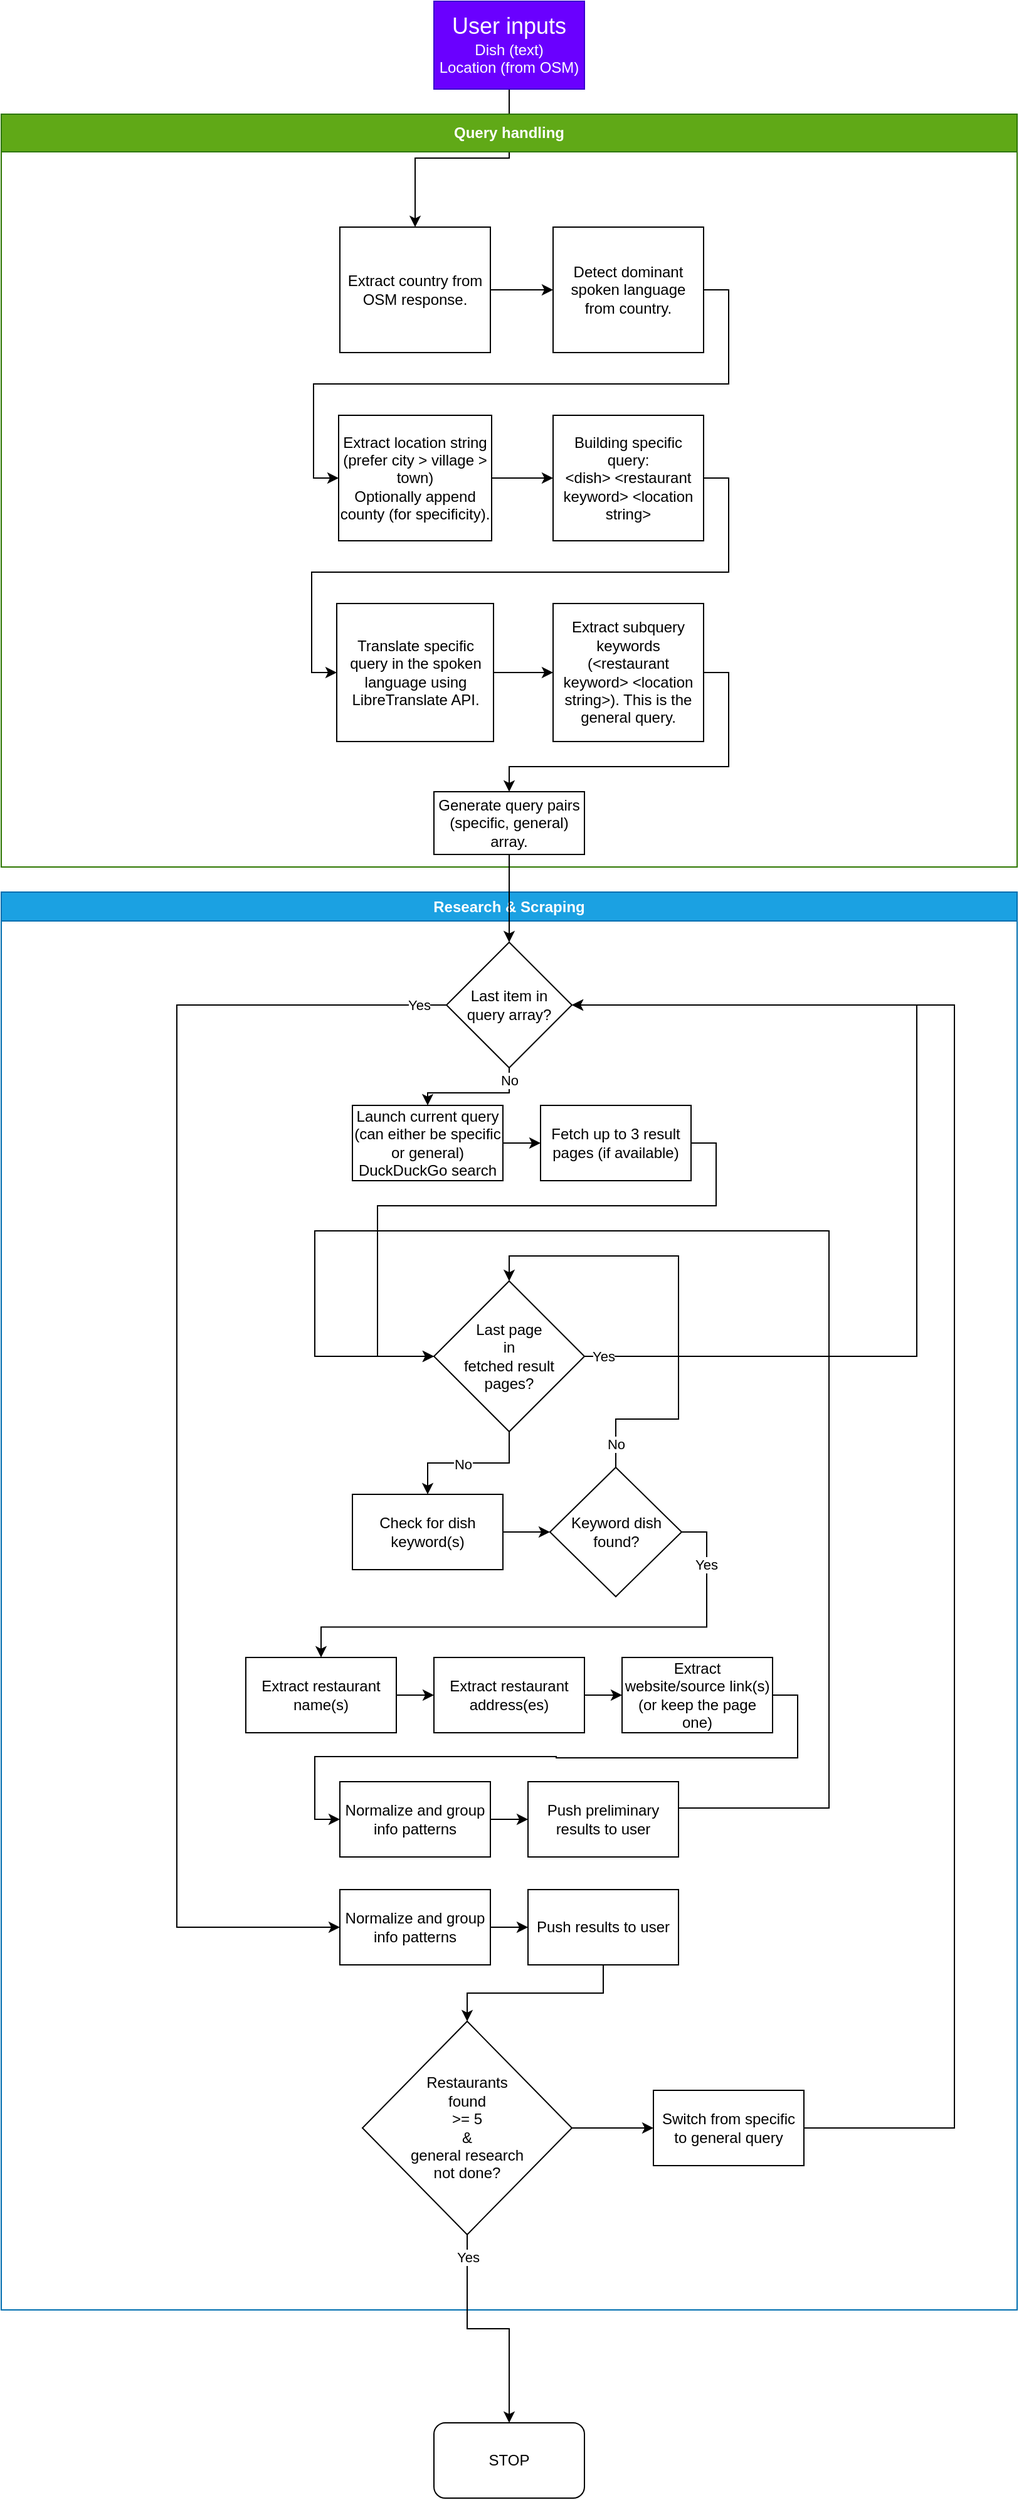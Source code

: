 <mxfile version="26.2.14">
  <diagram name="Page-1" id="eyC5i5Shbkxbg3gy7lH-">
    <mxGraphModel dx="1501" dy="828" grid="1" gridSize="10" guides="1" tooltips="1" connect="1" arrows="1" fold="1" page="1" pageScale="1" pageWidth="850" pageHeight="1100" math="0" shadow="0">
      <root>
        <mxCell id="0" />
        <mxCell id="1" parent="0" />
        <mxCell id="0tu6kE-GxGx3GwZx2EYo-11" style="edgeStyle=orthogonalEdgeStyle;rounded=0;orthogonalLoop=1;jettySize=auto;html=1;exitX=0.5;exitY=1;exitDx=0;exitDy=0;entryX=0.5;entryY=0;entryDx=0;entryDy=0;" parent="1" source="0tu6kE-GxGx3GwZx2EYo-1" target="0tu6kE-GxGx3GwZx2EYo-9" edge="1">
          <mxGeometry relative="1" as="geometry" />
        </mxCell>
        <mxCell id="0tu6kE-GxGx3GwZx2EYo-1" value="&lt;div&gt;&lt;font style=&quot;font-size: 18px;&quot;&gt;User inputs&lt;/font&gt;&lt;/div&gt;&lt;div&gt;Dish (text)&lt;/div&gt;&lt;div&gt;Location (from OSM)&lt;/div&gt;" style="rounded=0;whiteSpace=wrap;html=1;fillColor=#6a00ff;fontColor=#ffffff;strokeColor=#3700CC;" parent="1" vertex="1">
          <mxGeometry x="365" y="10" width="120" height="70" as="geometry" />
        </mxCell>
        <mxCell id="0tu6kE-GxGx3GwZx2EYo-7" value="&lt;div&gt;Query handling&lt;/div&gt;" style="swimlane;whiteSpace=wrap;html=1;startSize=30;rotation=0;fillColor=#60a917;fontColor=#ffffff;strokeColor=#2D7600;" parent="1" vertex="1">
          <mxGeometry x="20" y="100" width="810" height="600" as="geometry">
            <mxRectangle x="375" y="110" width="100" height="30" as="alternateBounds" />
          </mxGeometry>
        </mxCell>
        <mxCell id="0tu6kE-GxGx3GwZx2EYo-13" style="edgeStyle=orthogonalEdgeStyle;rounded=0;orthogonalLoop=1;jettySize=auto;html=1;exitX=1;exitY=0.5;exitDx=0;exitDy=0;entryX=0;entryY=0.5;entryDx=0;entryDy=0;" parent="0tu6kE-GxGx3GwZx2EYo-7" source="0tu6kE-GxGx3GwZx2EYo-9" target="0tu6kE-GxGx3GwZx2EYo-12" edge="1">
          <mxGeometry relative="1" as="geometry" />
        </mxCell>
        <mxCell id="0tu6kE-GxGx3GwZx2EYo-9" value="Extract country from OSM response." style="rounded=0;whiteSpace=wrap;html=1;rotation=0;" parent="0tu6kE-GxGx3GwZx2EYo-7" vertex="1">
          <mxGeometry x="270" y="90" width="120" height="100" as="geometry" />
        </mxCell>
        <mxCell id="0tu6kE-GxGx3GwZx2EYo-17" style="edgeStyle=orthogonalEdgeStyle;rounded=0;orthogonalLoop=1;jettySize=auto;html=1;exitX=1;exitY=0.5;exitDx=0;exitDy=0;entryX=0;entryY=0.5;entryDx=0;entryDy=0;" parent="0tu6kE-GxGx3GwZx2EYo-7" source="0tu6kE-GxGx3GwZx2EYo-12" target="0tu6kE-GxGx3GwZx2EYo-16" edge="1">
          <mxGeometry relative="1" as="geometry" />
        </mxCell>
        <mxCell id="0tu6kE-GxGx3GwZx2EYo-12" value="&lt;div&gt;Detect dominant spoken language from country.&lt;/div&gt;" style="rounded=0;whiteSpace=wrap;html=1;" parent="0tu6kE-GxGx3GwZx2EYo-7" vertex="1">
          <mxGeometry x="440" y="90" width="120" height="100" as="geometry" />
        </mxCell>
        <mxCell id="43G2xlh0WYrgFUoU3QJt-2" style="edgeStyle=orthogonalEdgeStyle;rounded=0;orthogonalLoop=1;jettySize=auto;html=1;exitX=1;exitY=0.5;exitDx=0;exitDy=0;entryX=0;entryY=0.5;entryDx=0;entryDy=0;" parent="0tu6kE-GxGx3GwZx2EYo-7" source="0tu6kE-GxGx3GwZx2EYo-14" target="43G2xlh0WYrgFUoU3QJt-1" edge="1">
          <mxGeometry relative="1" as="geometry" />
        </mxCell>
        <mxCell id="0tu6kE-GxGx3GwZx2EYo-14" value="&lt;div&gt;Building specific query:&lt;/div&gt;&lt;div&gt;&amp;lt;dish&amp;gt; &amp;lt;restaurant keyword&amp;gt; &amp;lt;location string&amp;gt;&lt;/div&gt;" style="rounded=0;whiteSpace=wrap;html=1;" parent="0tu6kE-GxGx3GwZx2EYo-7" vertex="1">
          <mxGeometry x="440" y="240" width="120" height="100" as="geometry" />
        </mxCell>
        <mxCell id="0tu6kE-GxGx3GwZx2EYo-18" style="edgeStyle=orthogonalEdgeStyle;rounded=0;orthogonalLoop=1;jettySize=auto;html=1;exitX=1;exitY=0.5;exitDx=0;exitDy=0;entryX=0;entryY=0.5;entryDx=0;entryDy=0;" parent="0tu6kE-GxGx3GwZx2EYo-7" source="0tu6kE-GxGx3GwZx2EYo-16" target="0tu6kE-GxGx3GwZx2EYo-14" edge="1">
          <mxGeometry relative="1" as="geometry" />
        </mxCell>
        <mxCell id="0tu6kE-GxGx3GwZx2EYo-16" value="&lt;div&gt;Extract location string (prefer city &amp;gt; village &amp;gt; town)&lt;/div&gt;&lt;div&gt;Optionally append county (for specificity).&lt;/div&gt;" style="rounded=0;whiteSpace=wrap;html=1;align=center;" parent="0tu6kE-GxGx3GwZx2EYo-7" vertex="1">
          <mxGeometry x="269" y="240" width="122" height="100" as="geometry" />
        </mxCell>
        <mxCell id="43G2xlh0WYrgFUoU3QJt-4" style="edgeStyle=orthogonalEdgeStyle;rounded=0;orthogonalLoop=1;jettySize=auto;html=1;exitX=1;exitY=0.5;exitDx=0;exitDy=0;entryX=0;entryY=0.5;entryDx=0;entryDy=0;" parent="0tu6kE-GxGx3GwZx2EYo-7" source="43G2xlh0WYrgFUoU3QJt-1" target="43G2xlh0WYrgFUoU3QJt-3" edge="1">
          <mxGeometry relative="1" as="geometry" />
        </mxCell>
        <mxCell id="43G2xlh0WYrgFUoU3QJt-1" value="&lt;div&gt;Translate specific query in the spoken language using LibreTranslate API.&lt;/div&gt;" style="rounded=0;whiteSpace=wrap;html=1;" parent="0tu6kE-GxGx3GwZx2EYo-7" vertex="1">
          <mxGeometry x="267.5" y="390" width="125" height="110" as="geometry" />
        </mxCell>
        <mxCell id="1FNxZ3zJCabGChBmBhb7-5" style="edgeStyle=orthogonalEdgeStyle;rounded=0;orthogonalLoop=1;jettySize=auto;html=1;exitX=1;exitY=0.5;exitDx=0;exitDy=0;entryX=0.5;entryY=0;entryDx=0;entryDy=0;" parent="0tu6kE-GxGx3GwZx2EYo-7" source="43G2xlh0WYrgFUoU3QJt-3" target="1FNxZ3zJCabGChBmBhb7-4" edge="1">
          <mxGeometry relative="1" as="geometry" />
        </mxCell>
        <mxCell id="43G2xlh0WYrgFUoU3QJt-3" value="&lt;div&gt;Extract subquery keywords&lt;br&gt;(&amp;lt;restaurant keyword&amp;gt; &amp;lt;location string&amp;gt;). This is the general query.&lt;/div&gt;" style="rounded=0;whiteSpace=wrap;html=1;" parent="0tu6kE-GxGx3GwZx2EYo-7" vertex="1">
          <mxGeometry x="440" y="390" width="120" height="110" as="geometry" />
        </mxCell>
        <mxCell id="1FNxZ3zJCabGChBmBhb7-4" value="Generate query pairs (specific, general) array." style="rounded=0;whiteSpace=wrap;html=1;" parent="0tu6kE-GxGx3GwZx2EYo-7" vertex="1">
          <mxGeometry x="345" y="540" width="120" height="50" as="geometry" />
        </mxCell>
        <mxCell id="1FNxZ3zJCabGChBmBhb7-7" value="Research &amp;amp; Scraping" style="swimlane;whiteSpace=wrap;html=1;fillColor=#1ba1e2;fontColor=#ffffff;strokeColor=#006EAF;" parent="1" vertex="1">
          <mxGeometry x="20" y="720" width="810" height="1130" as="geometry" />
        </mxCell>
        <mxCell id="1FNxZ3zJCabGChBmBhb7-10" style="edgeStyle=orthogonalEdgeStyle;rounded=0;orthogonalLoop=1;jettySize=auto;html=1;exitX=0.5;exitY=1;exitDx=0;exitDy=0;entryX=0.5;entryY=0;entryDx=0;entryDy=0;" parent="1FNxZ3zJCabGChBmBhb7-7" source="1FNxZ3zJCabGChBmBhb7-8" target="1FNxZ3zJCabGChBmBhb7-9" edge="1">
          <mxGeometry relative="1" as="geometry" />
        </mxCell>
        <mxCell id="1FNxZ3zJCabGChBmBhb7-12" value="No" style="edgeLabel;html=1;align=center;verticalAlign=middle;resizable=0;points=[];" parent="1FNxZ3zJCabGChBmBhb7-10" vertex="1" connectable="0">
          <mxGeometry x="-0.1" relative="1" as="geometry">
            <mxPoint x="23" y="-10" as="offset" />
          </mxGeometry>
        </mxCell>
        <mxCell id="iM7ECNKi6wvTdP0sHngZ-31" style="edgeStyle=orthogonalEdgeStyle;rounded=0;orthogonalLoop=1;jettySize=auto;html=1;exitX=0;exitY=0.5;exitDx=0;exitDy=0;entryX=0;entryY=0.5;entryDx=0;entryDy=0;" edge="1" parent="1FNxZ3zJCabGChBmBhb7-7" source="1FNxZ3zJCabGChBmBhb7-8" target="iM7ECNKi6wvTdP0sHngZ-29">
          <mxGeometry relative="1" as="geometry">
            <mxPoint x="210" y="800" as="targetPoint" />
            <Array as="points">
              <mxPoint x="140" y="90" />
              <mxPoint x="140" y="825" />
            </Array>
          </mxGeometry>
        </mxCell>
        <mxCell id="iM7ECNKi6wvTdP0sHngZ-32" value="Yes" style="edgeLabel;html=1;align=center;verticalAlign=middle;resizable=0;points=[];" vertex="1" connectable="0" parent="iM7ECNKi6wvTdP0sHngZ-31">
          <mxGeometry x="-0.757" relative="1" as="geometry">
            <mxPoint x="109" as="offset" />
          </mxGeometry>
        </mxCell>
        <mxCell id="1FNxZ3zJCabGChBmBhb7-8" value="&lt;div&gt;Last item in&lt;/div&gt;&lt;div&gt;query array?&lt;/div&gt;" style="rhombus;whiteSpace=wrap;html=1;" parent="1FNxZ3zJCabGChBmBhb7-7" vertex="1">
          <mxGeometry x="355" y="40" width="100" height="100" as="geometry" />
        </mxCell>
        <mxCell id="iM7ECNKi6wvTdP0sHngZ-3" style="edgeStyle=orthogonalEdgeStyle;rounded=0;orthogonalLoop=1;jettySize=auto;html=1;exitX=1;exitY=0.5;exitDx=0;exitDy=0;entryX=0;entryY=0.5;entryDx=0;entryDy=0;" edge="1" parent="1FNxZ3zJCabGChBmBhb7-7" source="1FNxZ3zJCabGChBmBhb7-9" target="iM7ECNKi6wvTdP0sHngZ-2">
          <mxGeometry relative="1" as="geometry" />
        </mxCell>
        <mxCell id="1FNxZ3zJCabGChBmBhb7-9" value="Launch current query (can either be specific or general) DuckDuckGo search" style="rounded=0;whiteSpace=wrap;html=1;" parent="1FNxZ3zJCabGChBmBhb7-7" vertex="1">
          <mxGeometry x="280" y="170" width="120" height="60" as="geometry" />
        </mxCell>
        <mxCell id="iM7ECNKi6wvTdP0sHngZ-5" style="edgeStyle=orthogonalEdgeStyle;rounded=0;orthogonalLoop=1;jettySize=auto;html=1;exitX=1;exitY=0.5;exitDx=0;exitDy=0;entryX=0;entryY=0.5;entryDx=0;entryDy=0;" edge="1" parent="1FNxZ3zJCabGChBmBhb7-7" source="iM7ECNKi6wvTdP0sHngZ-2" target="iM7ECNKi6wvTdP0sHngZ-4">
          <mxGeometry relative="1" as="geometry">
            <Array as="points">
              <mxPoint x="570" y="200" />
              <mxPoint x="570" y="250" />
              <mxPoint x="300" y="250" />
              <mxPoint x="300" y="370" />
            </Array>
          </mxGeometry>
        </mxCell>
        <mxCell id="iM7ECNKi6wvTdP0sHngZ-2" value="Fetch up to 3 result pages (if available)" style="rounded=0;whiteSpace=wrap;html=1;" vertex="1" parent="1FNxZ3zJCabGChBmBhb7-7">
          <mxGeometry x="430" y="170" width="120" height="60" as="geometry" />
        </mxCell>
        <mxCell id="iM7ECNKi6wvTdP0sHngZ-7" style="edgeStyle=orthogonalEdgeStyle;rounded=0;orthogonalLoop=1;jettySize=auto;html=1;exitX=0.5;exitY=1;exitDx=0;exitDy=0;entryX=0.5;entryY=0;entryDx=0;entryDy=0;" edge="1" parent="1FNxZ3zJCabGChBmBhb7-7" source="iM7ECNKi6wvTdP0sHngZ-4" target="iM7ECNKi6wvTdP0sHngZ-6">
          <mxGeometry relative="1" as="geometry" />
        </mxCell>
        <mxCell id="iM7ECNKi6wvTdP0sHngZ-8" value="No" style="edgeLabel;html=1;align=center;verticalAlign=middle;resizable=0;points=[];" vertex="1" connectable="0" parent="iM7ECNKi6wvTdP0sHngZ-7">
          <mxGeometry x="0.09" y="1" relative="1" as="geometry">
            <mxPoint as="offset" />
          </mxGeometry>
        </mxCell>
        <mxCell id="iM7ECNKi6wvTdP0sHngZ-40" style="edgeStyle=orthogonalEdgeStyle;rounded=0;orthogonalLoop=1;jettySize=auto;html=1;exitX=1;exitY=0.5;exitDx=0;exitDy=0;entryX=1;entryY=0.5;entryDx=0;entryDy=0;" edge="1" parent="1FNxZ3zJCabGChBmBhb7-7" source="iM7ECNKi6wvTdP0sHngZ-4" target="1FNxZ3zJCabGChBmBhb7-8">
          <mxGeometry relative="1" as="geometry">
            <Array as="points">
              <mxPoint x="730" y="370" />
              <mxPoint x="730" y="90" />
            </Array>
          </mxGeometry>
        </mxCell>
        <mxCell id="iM7ECNKi6wvTdP0sHngZ-41" value="Yes" style="edgeLabel;html=1;align=center;verticalAlign=middle;resizable=0;points=[];" vertex="1" connectable="0" parent="iM7ECNKi6wvTdP0sHngZ-40">
          <mxGeometry x="-0.802" y="1" relative="1" as="geometry">
            <mxPoint x="-66" y="1" as="offset" />
          </mxGeometry>
        </mxCell>
        <mxCell id="iM7ECNKi6wvTdP0sHngZ-4" value="&lt;div&gt;Last page&lt;/div&gt;&lt;div&gt;in&lt;/div&gt;&lt;div&gt;fetched result&lt;/div&gt;&lt;div&gt;pages?&lt;/div&gt;" style="rhombus;whiteSpace=wrap;html=1;" vertex="1" parent="1FNxZ3zJCabGChBmBhb7-7">
          <mxGeometry x="345" y="310" width="120" height="120" as="geometry" />
        </mxCell>
        <mxCell id="iM7ECNKi6wvTdP0sHngZ-10" style="edgeStyle=orthogonalEdgeStyle;rounded=0;orthogonalLoop=1;jettySize=auto;html=1;exitX=1;exitY=0.5;exitDx=0;exitDy=0;entryX=0;entryY=0.5;entryDx=0;entryDy=0;" edge="1" parent="1FNxZ3zJCabGChBmBhb7-7" source="iM7ECNKi6wvTdP0sHngZ-6" target="iM7ECNKi6wvTdP0sHngZ-9">
          <mxGeometry relative="1" as="geometry" />
        </mxCell>
        <mxCell id="iM7ECNKi6wvTdP0sHngZ-6" value="Check for dish keyword(s)" style="rounded=0;whiteSpace=wrap;html=1;" vertex="1" parent="1FNxZ3zJCabGChBmBhb7-7">
          <mxGeometry x="280" y="480" width="120" height="60" as="geometry" />
        </mxCell>
        <mxCell id="iM7ECNKi6wvTdP0sHngZ-18" style="edgeStyle=orthogonalEdgeStyle;rounded=0;orthogonalLoop=1;jettySize=auto;html=1;exitX=0.5;exitY=0;exitDx=0;exitDy=0;entryX=0.5;entryY=0;entryDx=0;entryDy=0;" edge="1" parent="1FNxZ3zJCabGChBmBhb7-7" source="iM7ECNKi6wvTdP0sHngZ-9" target="iM7ECNKi6wvTdP0sHngZ-4">
          <mxGeometry relative="1" as="geometry">
            <Array as="points">
              <mxPoint x="490" y="420" />
              <mxPoint x="540" y="420" />
              <mxPoint x="540" y="290" />
              <mxPoint x="405" y="290" />
            </Array>
          </mxGeometry>
        </mxCell>
        <mxCell id="iM7ECNKi6wvTdP0sHngZ-19" value="No" style="edgeLabel;html=1;align=center;verticalAlign=middle;resizable=0;points=[];" vertex="1" connectable="0" parent="iM7ECNKi6wvTdP0sHngZ-18">
          <mxGeometry x="0.116" y="-1" relative="1" as="geometry">
            <mxPoint x="-51" y="140" as="offset" />
          </mxGeometry>
        </mxCell>
        <mxCell id="iM7ECNKi6wvTdP0sHngZ-9" value="&lt;div&gt;Keyword dish&lt;/div&gt;&lt;div&gt;found?&lt;/div&gt;" style="rhombus;whiteSpace=wrap;html=1;" vertex="1" parent="1FNxZ3zJCabGChBmBhb7-7">
          <mxGeometry x="437.5" y="458.5" width="105" height="103" as="geometry" />
        </mxCell>
        <mxCell id="iM7ECNKi6wvTdP0sHngZ-15" style="edgeStyle=orthogonalEdgeStyle;rounded=0;orthogonalLoop=1;jettySize=auto;html=1;exitX=1;exitY=0.5;exitDx=0;exitDy=0;entryX=0;entryY=0.5;entryDx=0;entryDy=0;" edge="1" parent="1FNxZ3zJCabGChBmBhb7-7" source="iM7ECNKi6wvTdP0sHngZ-11" target="iM7ECNKi6wvTdP0sHngZ-12">
          <mxGeometry relative="1" as="geometry" />
        </mxCell>
        <mxCell id="iM7ECNKi6wvTdP0sHngZ-11" value="&lt;div&gt;Extract restaurant&lt;/div&gt;&lt;div&gt;name(s)&lt;/div&gt;" style="rounded=0;whiteSpace=wrap;html=1;" vertex="1" parent="1FNxZ3zJCabGChBmBhb7-7">
          <mxGeometry x="195" y="610" width="120" height="60" as="geometry" />
        </mxCell>
        <mxCell id="iM7ECNKi6wvTdP0sHngZ-16" style="edgeStyle=orthogonalEdgeStyle;rounded=0;orthogonalLoop=1;jettySize=auto;html=1;exitX=1;exitY=0.5;exitDx=0;exitDy=0;entryX=0;entryY=0.5;entryDx=0;entryDy=0;" edge="1" parent="1FNxZ3zJCabGChBmBhb7-7" source="iM7ECNKi6wvTdP0sHngZ-12" target="iM7ECNKi6wvTdP0sHngZ-13">
          <mxGeometry relative="1" as="geometry" />
        </mxCell>
        <mxCell id="iM7ECNKi6wvTdP0sHngZ-12" value="&lt;div&gt;Extract restaurant&lt;/div&gt;&lt;div&gt;address(es)&lt;/div&gt;" style="rounded=0;whiteSpace=wrap;html=1;" vertex="1" parent="1FNxZ3zJCabGChBmBhb7-7">
          <mxGeometry x="345" y="610" width="120" height="60" as="geometry" />
        </mxCell>
        <mxCell id="iM7ECNKi6wvTdP0sHngZ-38" style="edgeStyle=orthogonalEdgeStyle;rounded=0;orthogonalLoop=1;jettySize=auto;html=1;exitX=1;exitY=0.5;exitDx=0;exitDy=0;entryX=0;entryY=0.5;entryDx=0;entryDy=0;" edge="1" parent="1FNxZ3zJCabGChBmBhb7-7" source="iM7ECNKi6wvTdP0sHngZ-13" target="iM7ECNKi6wvTdP0sHngZ-23">
          <mxGeometry relative="1" as="geometry" />
        </mxCell>
        <mxCell id="iM7ECNKi6wvTdP0sHngZ-13" value="Extract website/source link(s) (or keep the page one)" style="rounded=0;whiteSpace=wrap;html=1;" vertex="1" parent="1FNxZ3zJCabGChBmBhb7-7">
          <mxGeometry x="495" y="610" width="120" height="60" as="geometry" />
        </mxCell>
        <mxCell id="iM7ECNKi6wvTdP0sHngZ-14" style="edgeStyle=orthogonalEdgeStyle;rounded=0;orthogonalLoop=1;jettySize=auto;html=1;exitX=1;exitY=0.5;exitDx=0;exitDy=0;entryX=0.5;entryY=0;entryDx=0;entryDy=0;" edge="1" parent="1FNxZ3zJCabGChBmBhb7-7" source="iM7ECNKi6wvTdP0sHngZ-9" target="iM7ECNKi6wvTdP0sHngZ-11">
          <mxGeometry relative="1" as="geometry" />
        </mxCell>
        <mxCell id="iM7ECNKi6wvTdP0sHngZ-17" value="Yes" style="edgeLabel;html=1;align=center;verticalAlign=middle;resizable=0;points=[];" vertex="1" connectable="0" parent="iM7ECNKi6wvTdP0sHngZ-14">
          <mxGeometry x="-0.787" y="-1" relative="1" as="geometry">
            <mxPoint as="offset" />
          </mxGeometry>
        </mxCell>
        <mxCell id="iM7ECNKi6wvTdP0sHngZ-27" style="edgeStyle=orthogonalEdgeStyle;rounded=0;orthogonalLoop=1;jettySize=auto;html=1;exitX=1;exitY=0.5;exitDx=0;exitDy=0;entryX=0;entryY=0.5;entryDx=0;entryDy=0;" edge="1" parent="1FNxZ3zJCabGChBmBhb7-7" source="iM7ECNKi6wvTdP0sHngZ-23" target="iM7ECNKi6wvTdP0sHngZ-26">
          <mxGeometry relative="1" as="geometry" />
        </mxCell>
        <mxCell id="iM7ECNKi6wvTdP0sHngZ-23" value="Normalize and group info patterns" style="rounded=0;whiteSpace=wrap;html=1;" vertex="1" parent="1FNxZ3zJCabGChBmBhb7-7">
          <mxGeometry x="270" y="709" width="120" height="60" as="geometry" />
        </mxCell>
        <mxCell id="iM7ECNKi6wvTdP0sHngZ-39" style="edgeStyle=orthogonalEdgeStyle;rounded=0;orthogonalLoop=1;jettySize=auto;html=1;exitX=1;exitY=0.5;exitDx=0;exitDy=0;entryX=0;entryY=0.5;entryDx=0;entryDy=0;" edge="1" parent="1FNxZ3zJCabGChBmBhb7-7" source="iM7ECNKi6wvTdP0sHngZ-26" target="iM7ECNKi6wvTdP0sHngZ-4">
          <mxGeometry relative="1" as="geometry">
            <Array as="points">
              <mxPoint x="660" y="730" />
              <mxPoint x="660" y="270" />
              <mxPoint x="250" y="270" />
              <mxPoint x="250" y="370" />
            </Array>
          </mxGeometry>
        </mxCell>
        <mxCell id="iM7ECNKi6wvTdP0sHngZ-26" value="Push preliminary results to user" style="rounded=0;whiteSpace=wrap;html=1;" vertex="1" parent="1FNxZ3zJCabGChBmBhb7-7">
          <mxGeometry x="420" y="709" width="120" height="60" as="geometry" />
        </mxCell>
        <mxCell id="iM7ECNKi6wvTdP0sHngZ-33" style="edgeStyle=orthogonalEdgeStyle;rounded=0;orthogonalLoop=1;jettySize=auto;html=1;exitX=1;exitY=0.5;exitDx=0;exitDy=0;entryX=0;entryY=0.5;entryDx=0;entryDy=0;" edge="1" parent="1FNxZ3zJCabGChBmBhb7-7" source="iM7ECNKi6wvTdP0sHngZ-29" target="iM7ECNKi6wvTdP0sHngZ-30">
          <mxGeometry relative="1" as="geometry" />
        </mxCell>
        <mxCell id="iM7ECNKi6wvTdP0sHngZ-29" value="Normalize and group info patterns" style="rounded=0;whiteSpace=wrap;html=1;" vertex="1" parent="1FNxZ3zJCabGChBmBhb7-7">
          <mxGeometry x="270" y="795" width="120" height="60" as="geometry" />
        </mxCell>
        <mxCell id="iM7ECNKi6wvTdP0sHngZ-30" value="Push results to user" style="rounded=0;whiteSpace=wrap;html=1;" vertex="1" parent="1FNxZ3zJCabGChBmBhb7-7">
          <mxGeometry x="420" y="795" width="120" height="60" as="geometry" />
        </mxCell>
        <mxCell id="iM7ECNKi6wvTdP0sHngZ-50" style="edgeStyle=orthogonalEdgeStyle;rounded=0;orthogonalLoop=1;jettySize=auto;html=1;exitX=1;exitY=0.5;exitDx=0;exitDy=0;entryX=0;entryY=0.5;entryDx=0;entryDy=0;" edge="1" parent="1FNxZ3zJCabGChBmBhb7-7" source="iM7ECNKi6wvTdP0sHngZ-42" target="iM7ECNKi6wvTdP0sHngZ-49">
          <mxGeometry relative="1" as="geometry" />
        </mxCell>
        <mxCell id="iM7ECNKi6wvTdP0sHngZ-42" value="&lt;div&gt;Restaurants&lt;/div&gt;&lt;div&gt;found&lt;/div&gt;&lt;div&gt;&amp;gt;= 5&lt;/div&gt;&lt;div&gt;&amp;amp;&lt;/div&gt;&lt;div&gt;general research&lt;/div&gt;&lt;div&gt;not done?&lt;/div&gt;" style="rhombus;whiteSpace=wrap;html=1;" vertex="1" parent="1FNxZ3zJCabGChBmBhb7-7">
          <mxGeometry x="288" y="900" width="167" height="170" as="geometry" />
        </mxCell>
        <mxCell id="iM7ECNKi6wvTdP0sHngZ-43" value="" style="edgeStyle=orthogonalEdgeStyle;rounded=0;orthogonalLoop=1;jettySize=auto;html=1;exitX=0.5;exitY=1;exitDx=0;exitDy=0;entryX=0.5;entryY=0;entryDx=0;entryDy=0;" edge="1" parent="1FNxZ3zJCabGChBmBhb7-7" source="iM7ECNKi6wvTdP0sHngZ-30" target="iM7ECNKi6wvTdP0sHngZ-42">
          <mxGeometry relative="1" as="geometry">
            <mxPoint x="480" y="855" as="sourcePoint" />
            <mxPoint x="405" y="1220" as="targetPoint" />
          </mxGeometry>
        </mxCell>
        <mxCell id="iM7ECNKi6wvTdP0sHngZ-51" style="edgeStyle=orthogonalEdgeStyle;rounded=0;orthogonalLoop=1;jettySize=auto;html=1;exitX=1;exitY=0.5;exitDx=0;exitDy=0;entryX=1;entryY=0.5;entryDx=0;entryDy=0;" edge="1" parent="1FNxZ3zJCabGChBmBhb7-7" source="iM7ECNKi6wvTdP0sHngZ-49" target="1FNxZ3zJCabGChBmBhb7-8">
          <mxGeometry relative="1" as="geometry">
            <Array as="points">
              <mxPoint x="760" y="985" />
              <mxPoint x="760" y="90" />
            </Array>
          </mxGeometry>
        </mxCell>
        <mxCell id="iM7ECNKi6wvTdP0sHngZ-49" value="Switch from specific to general query" style="rounded=0;whiteSpace=wrap;html=1;" vertex="1" parent="1FNxZ3zJCabGChBmBhb7-7">
          <mxGeometry x="520" y="955" width="120" height="60" as="geometry" />
        </mxCell>
        <mxCell id="1FNxZ3zJCabGChBmBhb7-11" style="edgeStyle=orthogonalEdgeStyle;rounded=0;orthogonalLoop=1;jettySize=auto;html=1;exitX=0.5;exitY=1;exitDx=0;exitDy=0;entryX=0.5;entryY=0;entryDx=0;entryDy=0;" parent="1" source="1FNxZ3zJCabGChBmBhb7-4" target="1FNxZ3zJCabGChBmBhb7-8" edge="1">
          <mxGeometry relative="1" as="geometry" />
        </mxCell>
        <mxCell id="iM7ECNKi6wvTdP0sHngZ-35" value="STOP" style="rounded=1;whiteSpace=wrap;html=1;" vertex="1" parent="1">
          <mxGeometry x="365" y="1940" width="120" height="60" as="geometry" />
        </mxCell>
        <mxCell id="iM7ECNKi6wvTdP0sHngZ-36" style="edgeStyle=orthogonalEdgeStyle;rounded=0;orthogonalLoop=1;jettySize=auto;html=1;exitX=0.5;exitY=1;exitDx=0;exitDy=0;entryX=0.5;entryY=0;entryDx=0;entryDy=0;" edge="1" parent="1" source="iM7ECNKi6wvTdP0sHngZ-42" target="iM7ECNKi6wvTdP0sHngZ-35">
          <mxGeometry relative="1" as="geometry" />
        </mxCell>
        <mxCell id="iM7ECNKi6wvTdP0sHngZ-52" value="Yes" style="edgeLabel;html=1;align=center;verticalAlign=middle;resizable=0;points=[];" vertex="1" connectable="0" parent="iM7ECNKi6wvTdP0sHngZ-36">
          <mxGeometry x="-0.802" relative="1" as="geometry">
            <mxPoint as="offset" />
          </mxGeometry>
        </mxCell>
      </root>
    </mxGraphModel>
  </diagram>
</mxfile>

